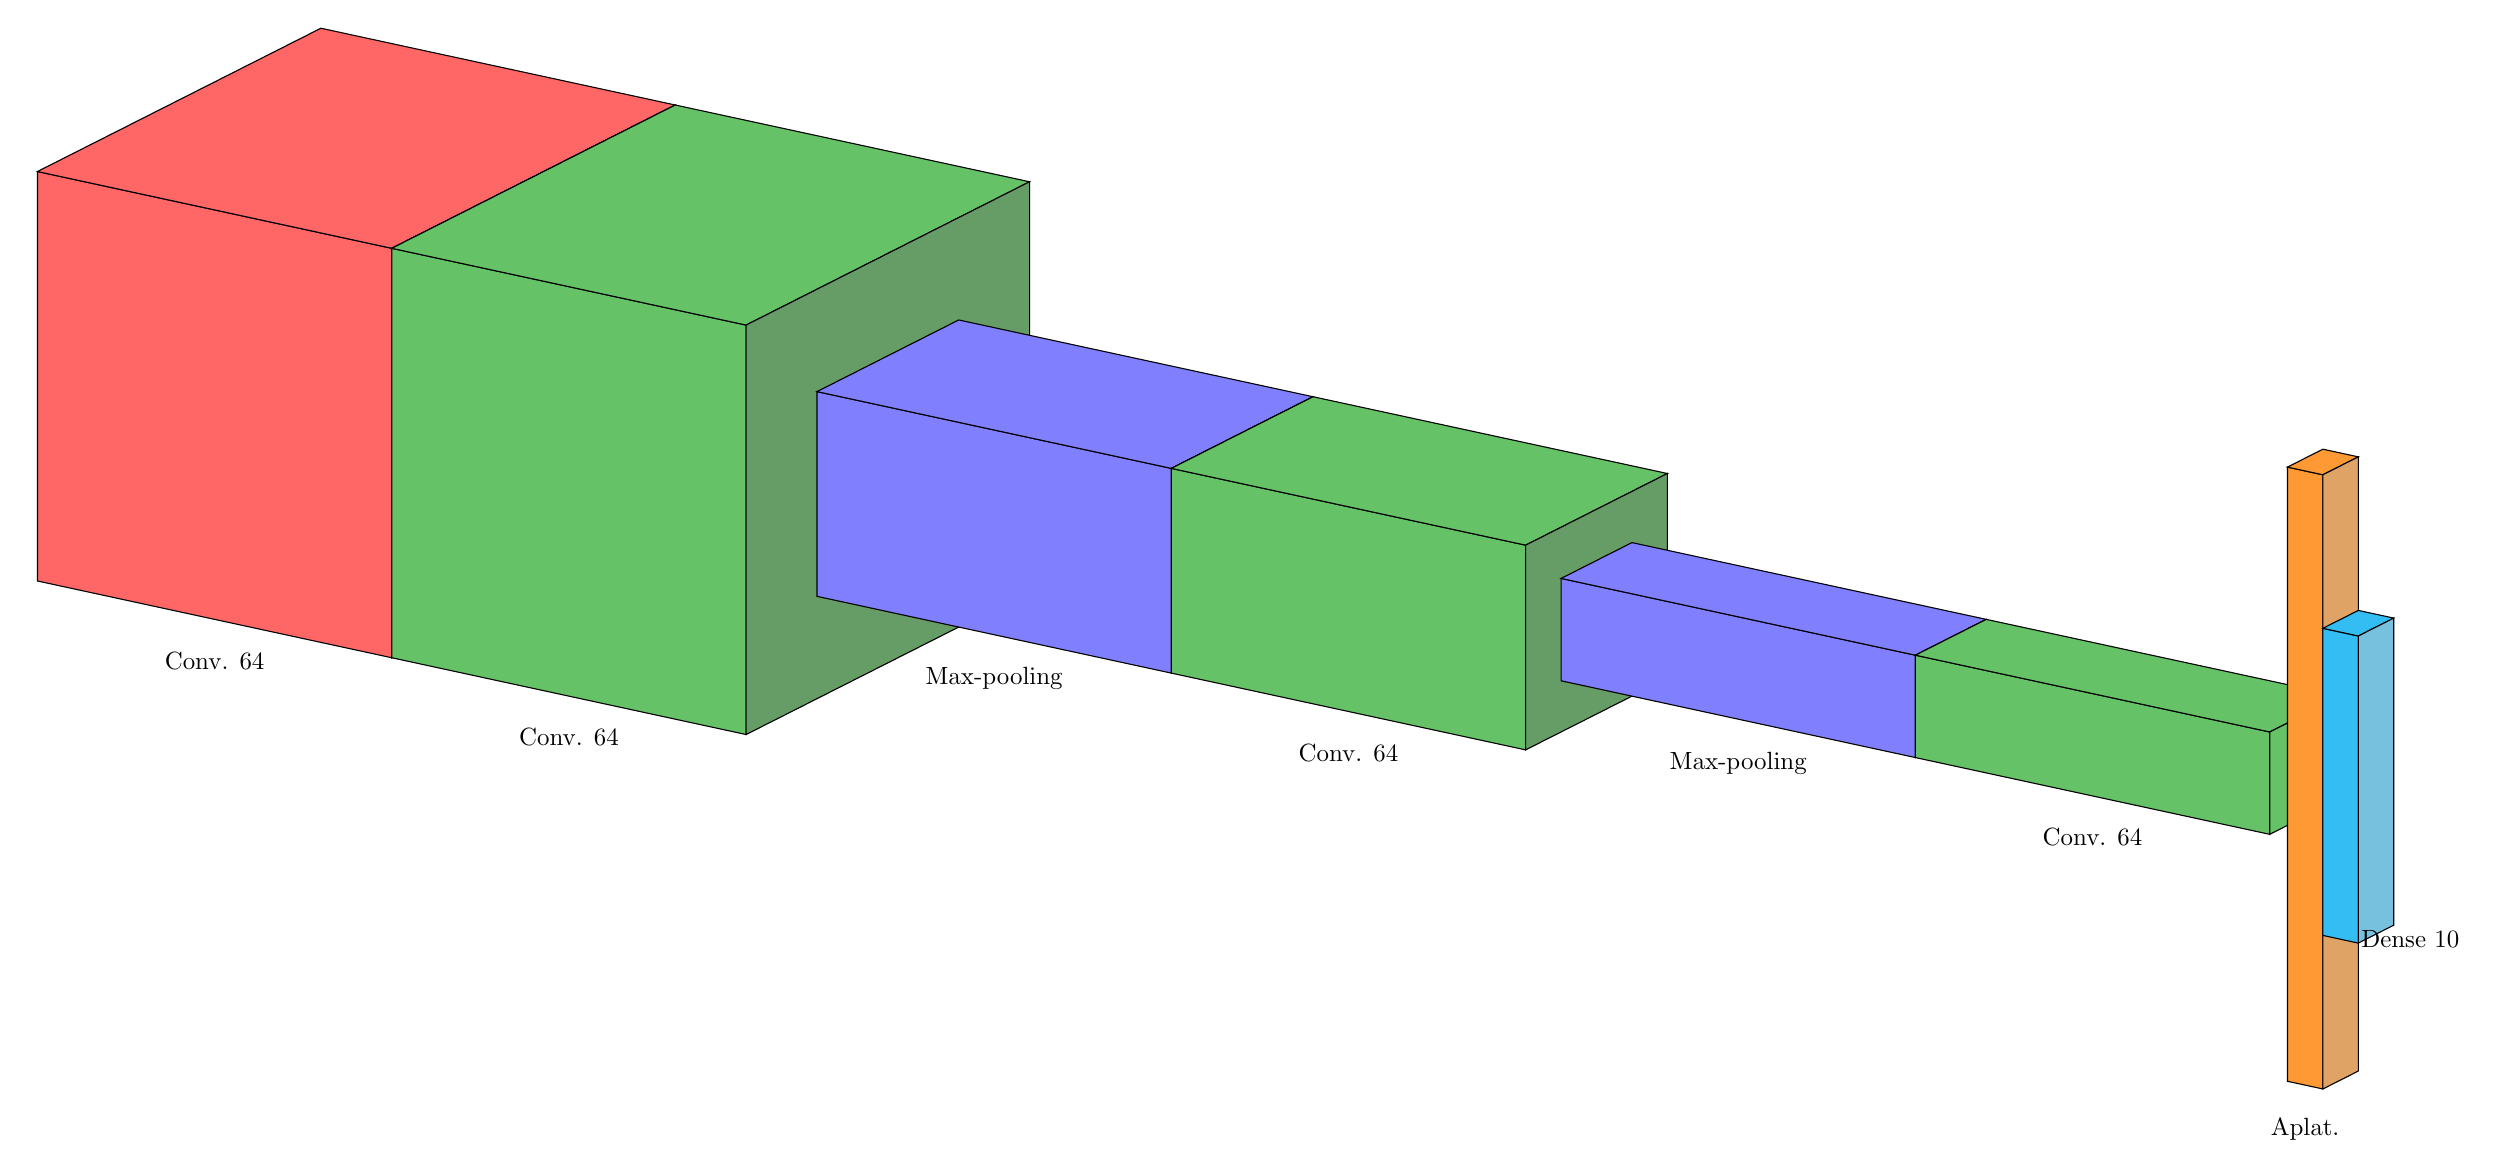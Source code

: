 ﻿
\begin{tikzpicture}[yscale=1.3,xscale=0.9,yslant=.35,nodes={font=},z={([yslant=-.5]1,0)}]

% Convolution64
    \def\A{0}  % A, B, C position
    \def\B{0}  
    \def\C{0}   
    \def\X{4}  % X, Y, Z size
    \def\Y{4}
    \def\Z{5}
    \draw[thin,fill=red!60]  ($(\A,\B,\C) + (-\X/2,-\Y/2,0)$)  -- ++ (0,\Y,0) -- ++ (0,0,\Z) -- ++ (0,-\Y,0) -- cycle;
    \draw[thin,fill=red!60] ($(\A,\B,\C) + (-\X/2,\Y/2,0)$) to ++ (\X,0,0) -- ++ (0,0,\Z) -- ++ (-\X,0,0) -- cycle;
    \draw[thin,fill=red!60!black!70]  ($(\A,\B,\C) + (-\X/2,-\Y/2,\Z)$)  -- ++ (0,\Y,0) --++ (\X,0,0) --++ (0,-\Y,0) -- cycle;
   \node[below=2ex,scale=0.9] at ($(\A-\X/2,\B-\Y/2,\C+\Z/2)$) {Conv. 64};

% Convolution64
    \def\A{0}  % A, B, C position
    \def\B{0}  
    \def\C{5}   
    \def\X{4}  % X, Y, Z size
    \def\Y{4}
    \def\Z{5}
    \draw[thin,fill=green!60!black!60]  ($(\A,\B,\C) + (-\X/2,-\Y/2,0)$)  -- ++ (0,\Y,0) -- ++ (0,0,\Z) -- ++ (0,-\Y,0) -- cycle;
    \draw[thin,fill=green!60!black!60] ($(\A,\B,\C) + (-\X/2,\Y/2,0)$) to ++ (\X,0,0) -- ++ (0,0,\Z) -- ++ (-\X,0,0) -- cycle;
    \draw[thin,fill=green!60!black!60!black!60]  ($(\A,\B,\C) + (-\X/2,-\Y/2,\Z)$)  -- ++ (0,\Y,0) --++ (\X,0,0) --++ (0,-\Y,0) -- cycle;
   \node[below=2ex,scale=0.9] at ($(\A-\X/2,\B-\Y/2,\C+\Z/2)$) {Conv. 64};

% Max-pooling
    \def\A{0}  % A, B, C position
    \def\B{0}  
    \def\C{10}   
    \def\X{2}  % X, Y, Z size
    \def\Y{2}
    \def\Z{5}
    \draw[thin,fill=blue!50]  ($(\A,\B,\C) + (-\X/2,-\Y/2,0)$)  -- ++ (0,\Y,0) -- ++ (0,0,\Z) -- ++ (0,-\Y,0) -- cycle;
    \draw[thin,fill=blue!50] ($(\A,\B,\C) + (-\X/2,\Y/2,0)$) to ++ (\X,0,0) -- ++ (0,0,\Z) -- ++ (-\X,0,0) -- cycle;
    \draw[thin,fill=blue!50!black!60]  ($(\A,\B,\C) + (-\X/2,-\Y/2,\Z)$)  -- ++ (0,\Y,0) --++ (\X,0,0) --++ (0,-\Y,0) -- cycle;
   \node[below=2ex,scale=0.9] at ($(\A-\X/2,\B-\Y/2,\C+\Z/2)$) {Max-pooling};


% Convolution64
    \def\A{0}  % A, B, C position
    \def\B{0}  
    \def\C{15}   
    \def\X{2}  % X, Y, Z size
    \def\Y{2}
    \def\Z{5}
    \draw[thin,fill=green!60!black!60]  ($(\A,\B,\C) + (-\X/2,-\Y/2,0)$)  -- ++ (0,\Y,0) -- ++ (0,0,\Z) -- ++ (0,-\Y,0) -- cycle;
    \draw[thin,fill=green!60!black!60] ($(\A,\B,\C) + (-\X/2,\Y/2,0)$) to ++ (\X,0,0) -- ++ (0,0,\Z) -- ++ (-\X,0,0) -- cycle;
    \draw[thin,fill=green!60!black!60!black!60]  ($(\A,\B,\C) + (-\X/2,-\Y/2,\Z)$)  -- ++ (0,\Y,0) --++ (\X,0,0) --++ (0,-\Y,0) -- cycle;
   \node[below=2ex,scale=0.9] at ($(\A-\X/2,\B-\Y/2,\C+\Z/2)$) {Conv. 64};


% Conv64
    \def\A{0}  % A, B, C position
    \def\B{0}  
    \def\C{20}   
    \def\X{1}  % X, Y, Z size
    \def\Y{1}
    \def\Z{5}
    \draw[thin,fill=blue!50]  ($(\A,\B,\C) + (-\X/2,-\Y/2,0)$)  -- ++ (0,\Y,0) -- ++ (0,0,\Z) -- ++ (0,-\Y,0) -- cycle;
    \draw[thin,fill=blue!50] ($(\A,\B,\C) + (-\X/2,\Y/2,0)$) to ++ (\X,0,0) -- ++ (0,0,\Z) -- ++ (-\X,0,0) -- cycle;
    \draw[thin,fill=blue!50!black!60]  ($(\A,\B,\C) + (-\X/2,-\Y/2,\Z)$)  -- ++ (0,\Y,0) --++ (\X,0,0) --++ (0,-\Y,0) -- cycle;
   \node[below=2ex,scale=0.9] at ($(\A-\X/2,\B-\Y/2,\C+\Z/2)$) {Max-pooling};

% Max-pooling
    \def\A{0}  % A, B, C position
    \def\B{0}  
    \def\C{25}   
    \def\X{1}  % X, Y, Z size
    \def\Y{1}
    \def\Z{5}
    \draw[thin,fill=green!60!black!60]  ($(\A,\B,\C) + (-\X/2,-\Y/2,0)$)  -- ++ (0,\Y,0) -- ++ (0,0,\Z) -- ++ (0,-\Y,0) -- cycle;
    \draw[thin,fill=green!60!black!60] ($(\A,\B,\C) + (-\X/2,\Y/2,0)$) to ++ (\X,0,0) -- ++ (0,0,\Z) -- ++ (-\X,0,0) -- cycle;
    \draw[thin,fill=green!60!black!60]  ($(\A,\B,\C) + (-\X/2,-\Y/2,\Z)$)  -- ++ (0,\Y,0) --++ (\X,0,0) --++ (0,-\Y,0) -- cycle;
   \node[below=2ex,scale=0.9] at ($(\A-\X/2,\B-\Y/2,\C+\Z/2)$) {Conv. 64};
   
% Applatissement
    \def\A{0}  % A, B, C position
    \def\B{0}  
    \def\C{30}   
    \def\X{0.5}  % X, Y, Z size
    \def\Y{6}
    \def\Z{0.5}
    \draw[thin,fill=orange!80]  ($(\A,\B,\C) + (-\X/2,-\Y/2,0)$)  -- ++ (0,\Y,0) -- ++ (0,0,\Z) -- ++ (0,-\Y,0) -- cycle;
    \draw[thin,fill=orange!80] ($(\A,\B,\C) + (-\X/2,\Y/2,0)$) to ++ (\X,0,0) -- ++ (0,0,\Z) -- ++ (-\X,0,0) -- cycle;
    \draw[thin,fill=orange!80!black!60]  ($(\A,\B,\C) + (-\X/2,-\Y/2,\Z)$)  -- ++ (0,\Y,0) --++ (\X,0,0) --++ (0,-\Y,0) -- cycle;
   \node[below=2ex,scale=0.9] at ($(\A-\X/2,\B-\Y/2,\C+\Z/2)$) {Aplat.};

% Dense 10
    \def\A{0}  % A, B, C position
    \def\B{0}  
    \def\C{30.5}   
    \def\X{0.5}  % X, Y, Z size
    \def\Y{3}
    \def\Z{0.5}
    \draw[thin,fill=cyan!80]  ($(\A,\B,\C) + (-\X/2,-\Y/2,0)$)  -- ++ (0,\Y,0) -- ++ (0,0,\Z) -- ++ (0,-\Y,0) -- cycle;
    \draw[thin,fill=cyan!80] ($(\A,\B,\C) + (-\X/2,\Y/2,0)$) to ++ (\X,0,0) -- ++ (0,0,\Z) -- ++ (-\X,0,0) -- cycle;
    \draw[thin,fill=cyan!80!black!60]  ($(\A,\B,\C) + (-\X/2,-\Y/2,\Z)$)  -- ++ (0,\Y,0) --++ (\X,0,0) --++ (0,-\Y,0) -- cycle;
   \node[right=1ex,scale=0.9] at ($(\A-\X/2,\B-\Y/2,\C+\Z/2)$) {Dense 10};

\end{tikzpicture}
